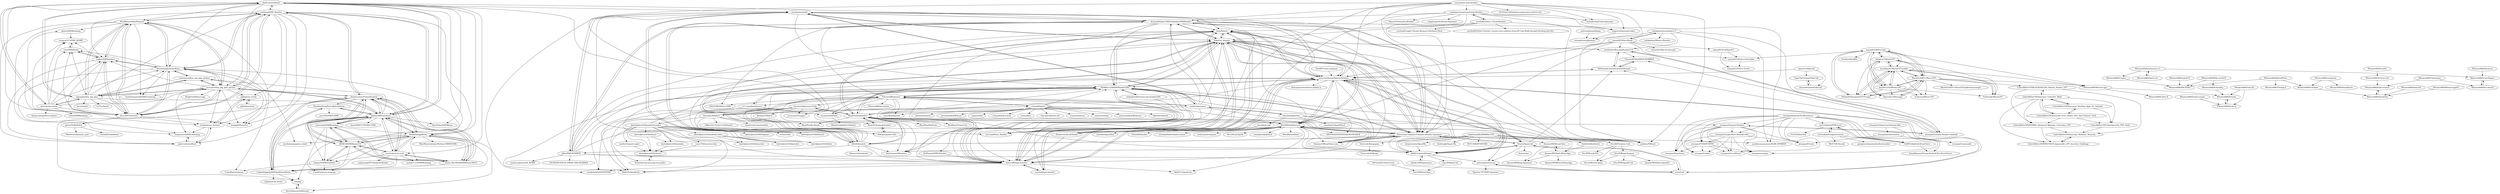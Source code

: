 digraph G {
"shellvon/smsBomb" -> "zuzhiang/SMS_Bomber"
"shellvon/smsBomb" -> "axetroy/sms-boom"
"shellvon/smsBomb" -> "WindRunnerMax/Request"
"shellvon/smsBomb" -> "xxcosmos/buy_pig_plan_python"
"shellvon/smsBomb" -> "Alexzhuangyao/smsBang"
"shellvon/smsBomb" -> "olyble/callPhoneBoom"
"shellvon/smsBomb" -> "aqiongbei/buy_pig_plan"
"shellvon/smsBomb" -> "yyasha/smsbomb"
"shellvon/smsBomb" -> "bhattsameer/Bombers" ["e"=1]
"shellvon/smsBomb" -> "linxinloningg/Boom"
"shellvon/smsBomb" -> "free1ife/Cloud-Sms"
"shellvon/smsBomb" -> "JDDKCN/SMSBoomGUI"
"shellvon/smsBomb" -> "AvinashReddy3108/YetAnotherSMSBomber"
"shellvon/smsBomb" -> "cat-bucket/cat-osint"
"shellvon/smsBomb" -> "OpenEthan/SMSBoom" ["e"=1]
"ncorbuk/Python---Email-Bomber" -> "mohinparamasivam/Email-Bomber"
"ncorbuk/Python---Email-Bomber" -> "bagarrattaa/email-nuker"
"ncorbuk/Python---Email-Bomber" -> "ncorbuk/Google-Chrome-Browser-Database-Hack" ["e"=1]
"ncorbuk/Python---Email-Bomber" -> "4nat/Reborn"
"ncorbuk/Python---Email-Bomber" -> "Nikait/ni_bomber"
"ncorbuk/Python---Email-Bomber" -> "ncorbuk/Python-Tutorial---Locate-users-address-from-IP-Code-Walk-through-Hacking-Info-Sec-"
"FSystem88/spymer" -> "MrMiller-038/SMSBomber300"
"FSystem88/spymer" -> "cludeex/spammer"
"FSystem88/spymer" -> "crinny/b0mb3r"
"FSystem88/spymer" -> "Nikait/ni_bomber"
"FSystem88/spymer" -> "un1cum/Beast_Bomber" ["e"=1]
"FSystem88/spymer" -> "FSystem88/dos-attack"
"FSystem88/spymer" -> "batiscuff/duplo-bomber"
"FSystem88/spymer" -> "secanonm/HPomb"
"FSystem88/spymer" -> "AvinashReddy3108/YetAnotherSMSBomber"
"FSystem88/spymer" -> "LimerBoy/Impulse" ["e"=1]
"FSystem88/spymer" -> "bhattsameer/Bombers" ["e"=1]
"FSystem88/spymer" -> "x11-repo/JamSpymer"
"FSystem88/spymer" -> "HACK3RY2J/Anon-SMS" ["e"=1]
"FSystem88/spymer" -> "MaksPV/AresBomb"
"FSystem88/spymer" -> "ttycelery/Spammer-Grab"
"mohinparamasivam/Email-Bomber" -> "ncorbuk/Python---Email-Bomber"
"mohinparamasivam/Email-Bomber" -> "bagarrattaa/email-nuker"
"mohinparamasivam/Email-Bomber" -> "MazenElzanaty/EmBomber"
"mohinparamasivam/Email-Bomber" -> "batiscuff/duplo-bomber"
"mohinparamasivam/Email-Bomber" -> "palahsu/MBomb" ["e"=1]
"mohinparamasivam/Email-Bomber" -> "complexpotato/Email-Spammer"
"mohinparamasivam/Email-Bomber" -> "mishakorzik/Email-Spammer" ["e"=1]
"mohinparamasivam/Email-Bomber" -> "AvinashReddy3108/YetAnotherSMSBomber"
"mohinparamasivam/Email-Bomber" -> "Nocturnal-Compiler/Ultimate-Bomber-Spammer"
"sinoobie/SpamSms" -> "abilify1/spamallforone"
"sinoobie/SpamSms" -> "sinoobie/C-SpamMasal"
"sinoobie/SpamSms" -> "cludeex/spammer"
"sinoobie/SpamSms" -> "sinoobie/s-mbf"
"sinoobie/SpamSms" -> "underxploit/enoxuia"
"siputra12/fakecall" -> "FajarTheGGman/FakeCall"
"siputra12/fakecall" -> "navin-hariharan/Master-Bomber"
"siputra12/fakecall" -> "HassanSunbah/FakeCall"
"axetroy/sms-boom" -> "cogbee/SMSbomber"
"axetroy/sms-boom" -> "free1ife/Cloud-Sms"
"axetroy/sms-boom" -> "shellvon/smsBomb"
"axetroy/sms-boom" -> "aqiongbei/buy_pig_plan"
"axetroy/sms-boom" -> "xuwt/SMSBomb"
"axetroy/sms-boom" -> "Alexzhuangyao/smsBang"
"axetroy/sms-boom" -> "laispace/puppeteer-explore" ["e"=1]
"axetroy/sms-boom" -> "xxcosmos/buy_pig_plan_python"
"axetroy/sms-boom" -> "wssgcg1213/SMS_BOMB"
"axetroy/sms-boom" -> "Girler/SMSBombing"
"Bhai4You/otpbomber" -> "Nikait/ni_bomber"
"Bhai4You/otpbomber" -> "4nat/Reborn"
"Bhai4You/otpbomber" -> "KomolSaha/mail-bomber"
"Bhai4You/otpbomber" -> "Bhai4You/Termux-Os" ["e"=1]
"Bhai4You/otpbomber" -> "navin-hariharan/Master-Bomber"
"Bhai4You/otpbomber" -> "utsanjan/Tsunami-Bomber"
"Bhai4You/otpbomber" -> "batiscuff/duplo-bomber"
"Bhai4You/otpbomber" -> "iMro0t/bomb3r"
"Bhai4You/otpbomber" -> "Bhai4You/Ip-Attack" ["e"=1]
"Bhai4You/otpbomber" -> "Nocturnal-Compiler/Ultimate-Bomber-Spammer"
"Bhai4You/otpbomber" -> "Bhai4You/Bulltools" ["e"=1]
"Bhai4You/otpbomber" -> "BotolMehedi/battack"
"Bhai4You/otpbomber" -> "MrMiller-038/SMSBomber300"
"Bhai4You/otpbomber" -> "abilify1/spamallforone"
"Bhai4You/otpbomber" -> "ttycelery/Spammer-Grab"
"WindRunnerMax/Request" -> "Alexzhuangyao/smsBang"
"WindRunnerMax/Request" -> "zuzhiang/SMS_Bomber"
"WindRunnerMax/Request" -> "cogbee/SMSbomber"
"WindRunnerMax/Request" -> "bushizhangwudia/SMS-booming"
"WindRunnerMax/Request" -> "free1ife/Cloud-Sms"
"WindRunnerMax/Request" -> "rangmouren/SMS-bombing"
"WindRunnerMax/Request" -> "zjzhu-hub/smsBlast-"
"WindRunnerMax/Request" -> "aqiongbei/buy_pig_plan"
"WindRunnerMax/Request" -> "xxcosmos/buy_pig_plan_python"
"WindRunnerMax/Request" -> "TurboWay/smsboom"
"WindRunnerMax/Request" -> "abxnis/SMSBombing"
"Alexzhuangyao/smsBang" -> "WindRunnerMax/Request"
"Alexzhuangyao/smsBang" -> "cogbee/SMSbomber"
"Alexzhuangyao/smsBang" -> "xuwt/SMSBomb"
"Alexzhuangyao/smsBang" -> "free1ife/Cloud-Sms"
"Alexzhuangyao/smsBang" -> "nicelixiaopang/sms_bomb"
"Alexzhuangyao/smsBang" -> "bushizhangwudia/SMS-booming"
"Alexzhuangyao/smsBang" -> "wuhuanyan/buy_pig_plan_python"
"Alexzhuangyao/smsBang" -> "zuzhiang/SMS_Bomber"
"Alexzhuangyao/smsBang" -> "xxcosmos/buy_pig_plan_python"
"Alexzhuangyao/smsBang" -> "wangqi0/PhoneFir"
"Alexzhuangyao/smsBang" -> "rangmouren/SMS-bombing"
"aqiongbei/buy_pig_plan" -> "xxcosmos/buy_pig_plan_python"
"aqiongbei/buy_pig_plan" -> "wuhuanyan/buy_pig_plan_python"
"aqiongbei/buy_pig_plan" -> "WindRunnerMax/Request"
"aqiongbei/buy_pig_plan" -> "llmoe/bomb"
"aqiongbei/buy_pig_plan" -> "cogbee/SMSbomber"
"aqiongbei/buy_pig_plan" -> "free1ife/Cloud-Sms"
"aqiongbei/buy_pig_plan" -> "axetroy/sms-boom"
"aqiongbei/buy_pig_plan" -> "shellvon/smsBomb"
"aqiongbei/buy_pig_plan" -> "xuwt/SMSBomb"
"aqiongbei/buy_pig_plan" -> "zuzhiang/SMS_Bomber"
"aqiongbei/buy_pig_plan" -> "Alexzhuangyao/smsBang"
"aqiongbei/buy_pig_plan" -> "Go7hic/bomb"
"aqiongbei/buy_pig_plan" -> "olyble/callPhoneBoom"
"HassanSunbah/FakeCall" -> "FajarTheGGman/FakeCall"
"KomolSaha/mail-bomber" -> "404rgr/spamerCALL"
"KomolSaha/mail-bomber" -> "Bhai4You/otpbomber"
"iMro0t/bomb3r" -> "AvinashReddy3108/YetAnotherSMSBomber"
"iMro0t/bomb3r" -> "Nikait/ni_bomber"
"iMro0t/bomb3r" -> "Bhai4You/otpbomber"
"iMro0t/bomb3r" -> "batiscuff/duplo-bomber"
"iMro0t/bomb3r" -> "Nocturnal-Compiler/Ultimate-Bomber-Spammer"
"iMro0t/bomb3r" -> "MrMiller-038/SMSBomber300"
"iMro0t/bomb3r" -> "yyasha/smsbomb"
"iMro0t/bomb3r" -> "bhattsameer/Bombers" ["e"=1]
"iMro0t/bomb3r" -> "tbhaxor/whatabomb"
"iMro0t/bomb3r" -> "navin-hariharan/Master-Bomber"
"iMro0t/bomb3r" -> "4nat/Reborn"
"iMro0t/bomb3r" -> "jdleo/SMS-BOMBER"
"404rgr/spamerCALL" -> "KomolSaha/mail-bomber"
"MrGreat021/NextGreat" -> "Sxp-ID/Brutal-Sms"
"FajarTheGGman/FakeCall" -> "HassanSunbah/FakeCall"
"underxploit/enoxuia" -> "ar-42/Call"
"underxploit/enoxuia" -> "Spartan-767/SMS-Spammer"
"wuhuanyan/buy_pig_plan_python" -> "xxcosmos/buy_pig_plan_python"
"wuhuanyan/buy_pig_plan_python" -> "wangqi0/PhoneFir"
"wuhuanyan/buy_pig_plan_python" -> "aqiongbei/buy_pig_plan"
"wuhuanyan/buy_pig_plan_python" -> "Alexzhuangyao/smsBang"
"sinoobie/s-mbf" -> "sinoobie/SpamMail"
"aarnhub/sms-bomber" -> "4nat/Reborn"
"aarnhub/sms-bomber" -> "batiscuff/duplo-bomber"
"wssgcg1213/SMS_BOMB" -> "xuwt/SMSBomb"
"abxnis/SMSBombing" -> "wssgcg1213/SMS_BOMB"
"crinny/b0mb3r" -> "crinny/b0mb3r-beta"
"crinny/b0mb3r" -> "crinny/b0mb3r"
"crinny/b0mb3r" -> "crinny/bars"
"crinny/b0mb3r" -> "timoniq/vkbottle-old" ["e"=1]
"zuzhiang/SMS_Bomber" -> "WindRunnerMax/Request"
"zuzhiang/SMS_Bomber" -> "free1ife/Cloud-Sms"
"zuzhiang/SMS_Bomber" -> "Alexzhuangyao/smsBang"
"zuzhiang/SMS_Bomber" -> "zjzhu-hub/smsBlast-"
"zuzhiang/SMS_Bomber" -> "xxcosmos/buy_pig_plan_python"
"zuzhiang/SMS_Bomber" -> "chankeh/sms_boomer"
"zuzhiang/SMS_Bomber" -> "cogbee/SMSbomber"
"zuzhiang/SMS_Bomber" -> "shellvon/smsBomb"
"zuzhiang/SMS_Bomber" -> "olyble/callPhoneBoom"
"zuzhiang/SMS_Bomber" -> "ehnait/contactPutianHospital"
"zuzhiang/SMS_Bomber" -> "ajifdsj/sms_bomb"
"zuzhiang/SMS_Bomber" -> "wangqi0/PhoneFir"
"zuzhiang/SMS_Bomber" -> "linxinloningg/Boom"
"andrewyli/emailSpam" -> "maxsptz/emailpyspam"
"mishakorzik/termux-sms-bomber300" -> "MrMiller-038/SMSBomber300"
"mishakorzik/termux-sms-bomber300" -> "batiscuff/duplo-bomber"
"Hackertrackersj/Tbomb" -> "BotolMehedi/battack"
"Hackertrackersj/Tbomb" -> "navin-hariharan/Master-Bomber"
"Hackertrackersj/Tbomb" -> "batiscuff/duplo-bomber"
"ar-42/Call" -> "underxploit/enoxuia"
"ar-42/Call" -> "Xractz/SpamCall"
"ar-42/Call" -> "navin-hariharan/Master-Bomber"
"MrMiller-038/SMSBomber300" -> "batiscuff/duplo-bomber"
"MrMiller-038/SMSBomber300" -> "navin-hariharan/Master-Bomber"
"MrMiller-038/SMSBomber300" -> "Nikait/ni_bomber"
"MrMiller-038/SMSBomber300" -> "mishakorzik/termux-sms-bomber300"
"MrMiller-038/SMSBomber300" -> "aarnhub/sms-bomber"
"MrMiller-038/SMSBomber300" -> "secanonm/HPomb"
"MrMiller-038/SMSBomber300" -> "FSystem88/spymer"
"MrMiller-038/SMSBomber300" -> "4nat/Reborn"
"MrMiller-038/SMSBomber300" -> "x11-repo/JamSpymer"
"MrMiller-038/SMSBomber300" -> "Nocturnal-Compiler/Ultimate-Bomber-Spammer"
"MrMiller-038/SMSBomber300" -> "palahsu/MBomb" ["e"=1]
"MrMiller-038/SMSBomber300" -> "BotolMehedi/battack"
"MrMiller-038/SMSBomber300" -> "VaimpierOfficial/Vaim-sms" ["e"=1]
"MrMiller-038/SMSBomber300" -> "MaksPV/AresBomb"
"MrMiller-038/SMSBomber300" -> "secanonm/Scupper"
"Xractz/SpamCall" -> "abilify1/spamallforone"
"Xractz/SpamCall" -> "navin-hariharan/Master-Bomber"
"Xractz/SpamCall" -> "ar-42/Call"
"Xractz/SpamCall" -> "Xractz/sms"
"Xractz/SpamCall" -> "BotolMehedi/battack"
"Xractz/SpamCall" -> "underxploit/enoxuia"
"Xractz/SpamCall" -> "MrHarshArora/CyberGhostWeapon"
"Xractz/SpamCall" -> "Nocturnal-Compiler/Ultimate-Bomber-Spammer"
"BotolMehedi/battack" -> "navin-hariharan/Master-Bomber"
"BotolMehedi/battack" -> "palahsu/MBomb" ["e"=1]
"BotolMehedi/battack" -> "VaimpierOfficial/Vaim-sms" ["e"=1]
"BotolMehedi/battack" -> "Nikait/ni_bomber"
"BotolMehedi/battack" -> "BotolMehedi/bint" ["e"=1]
"BotolMehedi/battack" -> "batiscuff/duplo-bomber"
"BotolMehedi/battack" -> "H3inAK/fbhacker" ["e"=1]
"BotolMehedi/battack" -> "th3unkn0n/facebash-termux" ["e"=1]
"BotolMehedi/battack" -> "noob-hackers/spamx" ["e"=1]
"BotolMehedi/battack" -> "dAYOShACKER505/AXOM-FB-HACK" ["e"=1]
"BotolMehedi/battack" -> "Mr-G0b3y/GbyFB" ["e"=1]
"BotolMehedi/battack" -> "Abhi6722/grabcam" ["e"=1]
"BotolMehedi/battack" -> "Hackertrackersj/Tbomb"
"BotolMehedi/battack" -> "Nocturnal-Compiler/Ultimate-Bomber-Spammer"
"BotolMehedi/battack" -> "mishakorzik/IpHack" ["e"=1]
"Nocturnal-Compiler/Ultimate-Bomber-Spammer" -> "navin-hariharan/Master-Bomber"
"Nocturnal-Compiler/Ultimate-Bomber-Spammer" -> "Nikait/ni_bomber"
"Nocturnal-Compiler/Ultimate-Bomber-Spammer" -> "BotolMehedi/battack"
"Nocturnal-Compiler/Ultimate-Bomber-Spammer" -> "batiscuff/duplo-bomber"
"Nocturnal-Compiler/Ultimate-Bomber-Spammer" -> "AvinashReddy3108/YetAnotherSMSBomber"
"Nocturnal-Compiler/Ultimate-Bomber-Spammer" -> "4nat/Reborn"
"Nocturnal-Compiler/Ultimate-Bomber-Spammer" -> "MrMiller-038/SMSBomber300"
"Nocturnal-Compiler/Ultimate-Bomber-Spammer" -> "abilify1/spamallforone"
"Nocturnal-Compiler/Ultimate-Bomber-Spammer" -> "Xractz/SpamCall"
"Nocturnal-Compiler/Ultimate-Bomber-Spammer" -> "anubhavanonymous/XLR8_BOMBER" ["e"=1]
"Nocturnal-Compiler/Ultimate-Bomber-Spammer" -> "palahsu/MBomb" ["e"=1]
"Nocturnal-Compiler/Ultimate-Bomber-Spammer" -> "bhattsameer/Bombers" ["e"=1]
"Nocturnal-Compiler/Ultimate-Bomber-Spammer" -> "VaimpierOfficial/Vaim-sms" ["e"=1]
"Nocturnal-Compiler/Ultimate-Bomber-Spammer" -> "Bhai4You/otpbomber"
"Nocturnal-Compiler/Ultimate-Bomber-Spammer" -> "iMro0t/bomb3r"
"ajifdsj/pornhub" -> "ajifdsj/sms_bomb"
"free1ife/Cloud-Sms" -> "cogbee/SMSbomber"
"free1ife/Cloud-Sms" -> "Alexzhuangyao/smsBang"
"free1ife/Cloud-Sms" -> "xuwt/SMSBomb"
"free1ife/Cloud-Sms" -> "zuzhiang/SMS_Bomber"
"free1ife/Cloud-Sms" -> "wssgcg1213/SMS_BOMB"
"free1ife/Cloud-Sms" -> "giuem/TieBaRobot"
"free1ife/Cloud-Sms" -> "WindRunnerMax/Request"
"free1ife/Cloud-Sms" -> "xxcosmos/buy_pig_plan_python"
"free1ife/Cloud-Sms" -> "wangqi0/PhoneFir"
"free1ife/Cloud-Sms" -> "chankeh/sms_boomer"
"free1ife/Cloud-Sms" -> "abxnis/SMSBombing"
"xxcosmos/buy_pig_plan_python" -> "wuhuanyan/buy_pig_plan_python"
"xxcosmos/buy_pig_plan_python" -> "aqiongbei/buy_pig_plan"
"xxcosmos/buy_pig_plan_python" -> "olyble/callPhoneBoom"
"xxcosmos/buy_pig_plan_python" -> "chankeh/sms_boomer"
"xxcosmos/buy_pig_plan_python" -> "Alexzhuangyao/smsBang"
"xxcosmos/buy_pig_plan_python" -> "wangqi0/PhoneFir"
"xxcosmos/buy_pig_plan_python" -> "Brightest08/message"
"xxcosmos/buy_pig_plan_python" -> "free1ife/Cloud-Sms"
"xxcosmos/buy_pig_plan_python" -> "bushizhangwudia/SMS-booming"
"xxcosmos/buy_pig_plan_python" -> "zuzhiang/SMS_Bomber"
"xxcosmos/buy_pig_plan_python" -> "cogbee/SMSbomber"
"xxcosmos/buy_pig_plan_python" -> "ehnait/contactPutianHospital"
"xxcosmos/buy_pig_plan_python" -> "ajifdsj/sms_bomb"
"xxcosmos/buy_pig_plan_python" -> "WindRunnerMax/Request"
"xxcosmos/buy_pig_plan_python" -> "rangmouren/SMS-bombing"
"ttycelery/Spammer-Grab" -> "404rgr/spamerCALL"
"ttycelery/Spammer-Grab" -> "KomolSaha/mail-bomber"
"ttycelery/Spammer-Grab" -> "Bhai4You/Ip-Attack" ["e"=1]
"ttycelery/Spammer-Grab" -> "secanonm/Scupper"
"ttycelery/Spammer-Grab" -> "nandydark/NANDYBOMB"
"ttycelery/Spammer-Grab" -> "ByDog3r/FAQUE" ["e"=1]
"ttycelery/Spammer-Grab" -> "Bhai4You/otpbomber"
"krypton-byte/SpamWa" -> "abilify1/spamallforone"
"Denishnc/b0mb3r" -> "Nikita321123321123/b0mb3r"
"Denishnc/b0mb3r" -> "dmitrijkotov634/b0mb3r"
"Denishnc/b0mb3r" -> "crinny/b0mb3r"
"Denishnc/b0mb3r" -> "MrMiller-038/SMSBomber300"
"Denishnc/b0mb3r" -> "FSystem88/spymer"
"Denishnc/b0mb3r" -> "iMro0t/bomb3r"
"Denishnc/b0mb3r" -> "dmitrijkotov634/android-bomber"
"Denishnc/b0mb3r" -> "kazyavich/crinnybomber"
"cludeex/spammer" -> "FSystem88/spymer"
"cludeex/spammer" -> "MrMiller-038/SMSBomber300"
"cludeex/spammer" -> "Nikait/ni_bomber"
"cludeex/spammer" -> "batiscuff/duplo-bomber"
"cludeex/spammer" -> "Nocturnal-Compiler/Ultimate-Bomber-Spammer"
"cludeex/spammer" -> "sinoobie/SpamSms"
"cludeex/spammer" -> "yyasha/smsbomb"
"cludeex/spammer" -> "MaksPV/AresBomb"
"cludeex/spammer" -> "Bhai4You/otpbomber"
"cludeex/spammer" -> "AvinashReddy3108/YetAnotherSMSBomber"
"batiscuff/duplo-bomber" -> "Nikait/ni_bomber"
"batiscuff/duplo-bomber" -> "4nat/Reborn"
"batiscuff/duplo-bomber" -> "navin-hariharan/Master-Bomber"
"batiscuff/duplo-bomber" -> "MrMiller-038/SMSBomber300"
"batiscuff/duplo-bomber" -> "MaksPV/AresBomb"
"batiscuff/duplo-bomber" -> "BotolMehedi/battack"
"batiscuff/duplo-bomber" -> "nandydark/NANDYBOMB"
"batiscuff/duplo-bomber" -> "aarnhub/sms-bomber"
"batiscuff/duplo-bomber" -> "Abhi6722/grabcam" ["e"=1]
"Nikait/ni_bomber" -> "batiscuff/duplo-bomber"
"Nikait/ni_bomber" -> "4nat/Reborn"
"Nikait/ni_bomber" -> "AvinashReddy3108/YetAnotherSMSBomber"
"Nikait/ni_bomber" -> "navin-hariharan/Master-Bomber"
"Nikait/ni_bomber" -> "BotolMehedi/battack"
"Nikait/ni_bomber" -> "palahsu/MBomb" ["e"=1]
"Nikait/ni_bomber" -> "Nocturnal-Compiler/Ultimate-Bomber-Spammer"
"Nikait/ni_bomber" -> "MrMiller-038/SMSBomber300"
"Nikait/ni_bomber" -> "alexbieber/RevengeBomber2.0"
"Nikait/ni_bomber" -> "Bhai4You/otpbomber"
"Nikait/ni_bomber" -> "MaksPV/AresBomb"
"Nikait/ni_bomber" -> "iMro0t/bomb3r"
"Nikait/ni_bomber" -> "abilify1/spamallforone"
"Nikait/ni_bomber" -> "VaimpierOfficial/Vaim-sms" ["e"=1]
"Nikait/ni_bomber" -> "yyasha/smsbomb"
"AvinashReddy3108/YetAnotherSMSBomber" -> "Nikait/ni_bomber"
"AvinashReddy3108/YetAnotherSMSBomber" -> "iMro0t/bomb3r"
"AvinashReddy3108/YetAnotherSMSBomber" -> "yyasha/smsbomb"
"AvinashReddy3108/YetAnotherSMSBomber" -> "Nocturnal-Compiler/Ultimate-Bomber-Spammer"
"AvinashReddy3108/YetAnotherSMSBomber" -> "4nat/Reborn"
"AvinashReddy3108/YetAnotherSMSBomber" -> "batiscuff/duplo-bomber"
"AvinashReddy3108/YetAnotherSMSBomber" -> "anubhavanonymous/XLR8_BOMBER" ["e"=1]
"AvinashReddy3108/YetAnotherSMSBomber" -> "VaimpierOfficial/Vaim-sms" ["e"=1]
"AvinashReddy3108/YetAnotherSMSBomber" -> "bhattsameer/Bombers" ["e"=1]
"AvinashReddy3108/YetAnotherSMSBomber" -> "palahsu/MBomb" ["e"=1]
"AvinashReddy3108/YetAnotherSMSBomber" -> "un1cum/Beast_Bomber" ["e"=1]
"AvinashReddy3108/YetAnotherSMSBomber" -> "MrMiller-038/SMSBomber300"
"AvinashReddy3108/YetAnotherSMSBomber" -> "navin-hariharan/Master-Bomber"
"AvinashReddy3108/YetAnotherSMSBomber" -> "HACK3RY2J/Anon-SMS" ["e"=1]
"AvinashReddy3108/YetAnotherSMSBomber" -> "jdleo/SMS-BOMBER"
"Sanif007/sms-scammer" -> "navin-hariharan/Master-Bomber"
"yyasha/smsbomb" -> "batiscuff/duplo-bomber"
"yyasha/smsbomb" -> "AvinashReddy3108/YetAnotherSMSBomber"
"yyasha/smsbomb" -> "4nat/Reborn"
"yyasha/smsbomb" -> "Nikait/ni_bomber"
"yyasha/smsbomb" -> "navin-hariharan/Master-Bomber"
"yyasha/smsbomb" -> "iMro0t/bomb3r"
"yyasha/smsbomb" -> "MrMiller-038/SMSBomber300"
"yyasha/smsbomb" -> "jdleo/SMS-BOMBER"
"yyasha/smsbomb" -> "nandydark/NANDYBOMB"
"yyasha/smsbomb" -> "Nocturnal-Compiler/Ultimate-Bomber-Spammer"
"yyasha/smsbomb" -> "cludeex/spammer"
"crinny/b0mb3r" -> "FSystem88/spymer"
"crinny/b0mb3r" -> "crinny/teleboost" ["e"=1]
"crinny/b0mb3r" -> "crinny/zoomrip"
"crinny/b0mb3r" -> "MrMiller-038/SMSBomber300"
"crinny/b0mb3r" -> "prostomarkeloff/vkwave" ["e"=1]
"crinny/b0mb3r" -> "Denishnc/b0mb3r"
"crinny/b0mb3r" -> "vkbottle/vkbottle" ["e"=1]
"crinny/b0mb3r" -> "shueteam/shuex"
"crinny/b0mb3r" -> "prostomarkeloff/vk.py" ["e"=1]
"crinny/b0mb3r" -> "LimerBoy/Impulse" ["e"=1]
"crinny/b0mb3r" -> "DeWizzard/SMS-Bomber"
"crinny/b0mb3r" -> "aiogram/bot" ["e"=1]
"jselvi/AndroidPINCrack" -> "Gh005t/Android-BruteForce"
"jselvi/AndroidPINCrack" -> "sch3m4/androidpatternlock"
"jselvi/AndroidPINCrack" -> "Flo354/Androick"
"abilify1/spamallforone" -> "abilify1/MDSpammers"
"abilify1/spamallforone" -> "Xractz/SpamCall"
"abilify1/spamallforone" -> "navin-hariharan/Master-Bomber"
"abilify1/spamallforone" -> "underxploit/enoxuia"
"abilify1/spamallforone" -> "Nikait/ni_bomber"
"abilify1/spamallforone" -> "BotolMehedi/battack"
"abilify1/spamallforone" -> "Sxp-ID/SpamCall"
"abilify1/spamallforone" -> "4nat/Reborn"
"DeWizzard/SMS-Bomber" -> "batiscuff/duplo-bomber"
"navin-hariharan/Master-Bomber" -> "BotolMehedi/battack"
"navin-hariharan/Master-Bomber" -> "palahsu/MBomb" ["e"=1]
"navin-hariharan/Master-Bomber" -> "batiscuff/duplo-bomber"
"navin-hariharan/Master-Bomber" -> "Nocturnal-Compiler/Ultimate-Bomber-Spammer"
"navin-hariharan/Master-Bomber" -> "Nikait/ni_bomber"
"navin-hariharan/Master-Bomber" -> "4nat/Reborn"
"navin-hariharan/Master-Bomber" -> "VaimpierOfficial/Vaim-sms" ["e"=1]
"navin-hariharan/Master-Bomber" -> "Xractz/SpamCall"
"navin-hariharan/Master-Bomber" -> "abilify1/spamallforone"
"navin-hariharan/Master-Bomber" -> "MrMiller-038/SMSBomber300"
"navin-hariharan/Master-Bomber" -> "MrHarshArora/CyberGhostWeapon"
"navin-hariharan/Master-Bomber" -> "ar-42/Call"
"navin-hariharan/Master-Bomber" -> "dark-player/instabrute.github.io" ["e"=1]
"navin-hariharan/Master-Bomber" -> "dAYOShACKER505/AXOM-FB-HACK" ["e"=1]
"navin-hariharan/Master-Bomber" -> "Hackertrackersj/Tbomb"
"chankeh/sms_boomer" -> "zjzhu-hub/smsBlast-"
"chankeh/sms_boomer" -> "rangmouren/SMS-bombing"
"chankeh/sms_boomer" -> "ajifdsj/sms_bomb"
"x11-repo/JamSpymer" -> "MrMiller-038/SMSBomber300"
"x11-repo/JamSpymer" -> "secanonm/HPomb"
"x11-repo/JamSpymer" -> "nandydark/NANDYBOMB"
"Yutixcode/Kangspam" -> "Yutixcode/Dolkings"
"zjzhu-hub/smsBlast-" -> "rangmouren/SMS-bombing"
"zjzhu-hub/smsBlast-" -> "chankeh/sms_boomer"
"xuwt/SMSBomb" -> "wssgcg1213/SMS_BOMB"
"xuwt/SMSBomb" -> "cogbee/SMSbomber"
"4nat/Reborn" -> "Nikait/ni_bomber"
"4nat/Reborn" -> "batiscuff/duplo-bomber"
"4nat/Reborn" -> "navin-hariharan/Master-Bomber"
"4nat/Reborn" -> "aarnhub/sms-bomber"
"4nat/Reborn" -> "BotolMehedi/battack"
"4nat/Reborn" -> "Bhai4You/otpbomber"
"4nat/Reborn" -> "Nocturnal-Compiler/Ultimate-Bomber-Spammer"
"4nat/Reborn" -> "MrMiller-038/SMSBomber300"
"Sxp-ID/SpamCall" -> "Sxp-ID/Brutal-Sms"
"giuem/TieBaRobot" -> "Gardelll/TiebaRobot"
"giuem/TieBaRobot" -> "MoeNetwork/wmzz_post"
"secanonm/HPomb" -> "AleksZavg/Infinite-Bomber"
"rangmouren/SMS-bombing" -> "zjzhu-hub/smsBlast-"
"ajifdsj/sms_bomb" -> "ajifdsj/pornhub"
"ajifdsj/sms_bomb" -> "chankeh/sms_boomer"
"juzeon/fast-mail-bomber" -> "bagarrattaa/email-nuker"
"juzeon/fast-mail-bomber" -> "navin-hariharan/Master-Bomber"
"juzeon/fast-mail-bomber" -> "mishakorzik/Email-Spammer" ["e"=1]
"juzeon/fast-mail-bomber" -> "bhattsameer/Bombers" ["e"=1]
"juzeon/fast-mail-bomber" -> "AvinashReddy3108/YetAnotherSMSBomber"
"juzeon/fast-mail-bomber" -> "un1cum/Beast_Bomber" ["e"=1]
"juzeon/fast-mail-bomber" -> "palahsu/MBomb" ["e"=1]
"juzeon/fast-mail-bomber" -> "mohinparamasivam/Email-Bomber"
"juzeon/fast-mail-bomber" -> "Nocturnal-Compiler/Ultimate-Bomber-Spammer"
"juzeon/fast-mail-bomber" -> "SUSTech-CRA/chinese-opensource-mirror-site" ["e"=1]
"juzeon/fast-mail-bomber" -> "maxsptz/emailpyspam"
"dmitrijkotov634/android-bomber" -> "dmitrijkotov634/b0mb3r"
"dmitrijkotov634/android-bomber" -> "dmitrijkotov634/Inline2"
"dmitrijkotov634/android-bomber" -> "dmitrijkotov634/android-notes"
"dmitrijkotov634/android-bomber" -> "dmitrijkotov634/Dmgram"
"dmitrijkotov634/android-bomber" -> "dmitrijkotov634/dlauncher"
"dmitrijkotov634/android-bomber" -> "dmitrijkotov634/autobio"
"dmitrijkotov634/android-bomber" -> "vtosters/lite" ["e"=1]
"dmitrijkotov634/android-bomber" -> "dmitrijkotov634/tufaura"
"dmitrijkotov634/android-bomber" -> "0stanislav/tg-message-beautifier"
"dmitrijkotov634/android-bomber" -> "dmitrijkotov634/pytobot"
"dmitrijkotov634/android-bomber" -> "venix756/tonviewerbot"
"dmitrijkotov634/android-bomber" -> "un1cum/Beast_Bomber" ["e"=1]
"dmitrijkotov634/android-bomber" -> "MrMiller-038/SMSBomber300"
"dmitrijkotov634/android-bomber" -> "dmitrijkotov634/Inline"
"dmitrijkotov634/android-bomber" -> "stan6x/channel-copier"
"utsanjan/Android-Pin-Bruteforce" -> "utsanjan/Google-Meet-Attender-Bot"
"utsanjan/Android-Pin-Bruteforce" -> "utsanjan/DopeSatan"
"utsanjan/Android-Pin-Bruteforce" -> "utsanjan/FFSSDP-MITM"
"utsanjan/Android-Pin-Bruteforce" -> "utsanjan/GreenHouse"
"utsanjan/Android-Pin-Bruteforce" -> "utsanjan/Cambit"
"utsanjan/Android-Pin-Bruteforce" -> "utsanjan/utsanjan"
"utsanjan/Android-Pin-Bruteforce" -> "utsanjan/Tsunami-Bomber"
"utsanjan/Android-Pin-Bruteforce" -> "utsanjan/Fitrack"
"utsanjan/Android-Pin-Bruteforce" -> "Gh005t/Android-BruteForce"
"utsanjan/Android-Pin-Bruteforce" -> "jselvi/AndroidPINCrack"
"utsanjan/Android-Pin-Bruteforce" -> "JonnyBanana/Teensy-Android-Pin-BruteForcer"
"utsanjan/Tsunami-Bomber" -> "utsanjan/DopeSatan"
"utsanjan/Tsunami-Bomber" -> "utsanjan/Tsunami-Bomber-Android"
"utsanjan/Tsunami-Bomber" -> "utsanjan/GreenHouse"
"utsanjan/Tsunami-Bomber" -> "utsanjan/Cambit"
"utsanjan/Tsunami-Bomber" -> "utsanjan/FFSSDP-MITM"
"utsanjan/Tsunami-Bomber" -> "utsanjan/utsanjan"
"utsanjan/Tsunami-Bomber" -> "utsanjan/Google-Meet-Attender-Bot"
"utsanjan/Tsunami-Bomber" -> "utsanjan/Fitrack"
"jatinkalwar/m-bomber2.O" -> "alexbieber/RevengeBomber2.0"
"jatinkalwar/m-bomber2.O" -> "jatinkalwar/Master-Bomber"
"jatinkalwar/m-bomber2.O" -> "samay825/Sms-Bomb"
"jatinkalwar/m-bomber2.O" -> "anubhavanonymous/XLR8_BOMBER" ["e"=1]
"jatinkalwar/m-bomber2.O" -> "utsanjan/Tsunami-Bomber-Android"
"jatinkalwar/m-bomber2.O" -> "palahsu/MBomb" ["e"=1]
"utsanjan/Tsunami-Bomber-Android" -> "utsanjan/Tsunami-Bomber"
"utsanjan/Tsunami-Bomber-Android" -> "alexbieber/RevengeBomber2.0"
"utsanjan/Tsunami-Bomber-Android" -> "MrHarshArora/CyberGhostWeapon"
"utsanjan/Tsunami-Bomber-Android" -> "Priyans0830m/DDOS-BOMBER"
"cogbee/SMSbomber" -> "xuwt/SMSBomb"
"cogbee/SMSbomber" -> "Alexzhuangyao/smsBang"
"cogbee/SMSbomber" -> "wssgcg1213/SMS_BOMB"
"cogbee/SMSbomber" -> "free1ife/Cloud-Sms"
"cogbee/SMSbomber" -> "zjzhu-hub/smsBlast-"
"cogbee/SMSbomber" -> "chankeh/sms_boomer"
"cogbee/SMSbomber" -> "WindRunnerMax/Request"
"utsanjan/InsiderSwitch" -> "utsanjan/Communify"
"utsanjan/InsiderSwitch" -> "utsanjan/Fitrack"
"dmitrijkotov634/android-notes" -> "dmitrijkotov634/Inline"
"dmitrijkotov634/android-notes" -> "dmitrijkotov634/dlauncher"
"dmitrijkotov634/android-notes" -> "dmitrijkotov634/pytobot"
"MrHarshArora/CyberGhostWeapon" -> "Priyans0830m/DDOS-BOMBER"
"MrHarshArora/CyberGhostWeapon" -> "navin-hariharan/Master-Bomber"
"MrHarshArora/CyberGhostWeapon" -> "alexbieber/RevengeBomber2.0"
"abilify1/MDSpammers" -> "abilify1/spamallforone"
"utsanjan/Github-Contribution-Bot" -> "utsanjan/InsiderSwitch"
"utsanjan/Github-Contribution-Bot" -> "utsanjan/Communify"
"utsanjan/FFSSDP-MITM" -> "utsanjan/Cambit"
"utsanjan/FFSSDP-MITM" -> "utsanjan/DopeSatan"
"utsanjan/FFSSDP-MITM" -> "utsanjan/GreenHouse"
"utsanjan/FFSSDP-MITM" -> "utsanjan/utsanjan"
"utsanjan/Google-Meet-Attender-Bot" -> "utsanjan/FFSSDP-MITM"
"utsanjan/Google-Meet-Attender-Bot" -> "utsanjan/Cambit"
"utsanjan/Google-Meet-Attender-Bot" -> "utsanjan/DopeSatan"
"utsanjan/Google-Meet-Attender-Bot" -> "utsanjan/utsanjan"
"utsanjan/Google-Meet-Attender-Bot" -> "utsanjan/GreenHouse"
"utsanjan/Google-Meet-Attender-Bot" -> "utsanjan/Fitrack"
"bagarrattaa/email-nuker" -> "maxsptz/emailpyspam"
"alexbieber/RevengeBomber2.0" -> "Nikait/ni_bomber"
"alexbieber/RevengeBomber2.0" -> "MrHarshArora/CyberGhostWeapon"
"alexbieber/RevengeBomber2.0" -> "Priyans0830m/DDOS-BOMBER"
"alexbieber/RevengeBomber2.0" -> "utsanjan/Tsunami-Bomber-Android"
"dmitrijkotov634/autobio" -> "dmitrijkotov634/tufaura"
"dmitrijkotov634/Inline2" -> "dmitrijkotov634/tufaura"
"dmitrijkotov634/Inline2" -> "dmitrijkotov634/autobio"
"Priyans0830m/DDOS-BOMBER" -> "MrHarshArora/CyberGhostWeapon"
"AmmarrBN/Brutal-Sms" -> "AmmarrBN/Tools-WhatsApp"
"AmmarrBN/Brutal-Sms" -> "AmmarrBN/King-Spammer"
"AmmarrBN/Tools-WhatsApp" -> "AmmarrBN/Brutal-Sms"
"AmmarrBN/Tools-WhatsApp" -> "AmmarrBN/Brutal-WhatsApp"
"AmmarrBN/Tools-WhatsApp" -> "AmmarrBN/King-Spammer"
"JDDKCN/SMSBoomGUI" -> "Starry-Sky-World/SMSboom-HXCZ"
"JDDKCN/SMSBoomGUI" -> "hirgen/SMSBoomHtml"
"JDDKCN/SMSBoomGUI" -> "linxinloningg/Boom"
"JDDKCN/SMSBoomGUI" -> "olyble/callPhoneBoom"
"JDDKCN/SMSBoomGUI" -> "ehnait/contactPutianHospital"
"JDDKCN/SMSBoomGUI" -> "xiaoxuan6/SMSBombing"
"JDDKCN/SMSBoomGUI" -> "Ledgerbiggg/goSMSAndPhoneBoom"
"JDDKCN/SMSBoomGUI" -> "cat-bucket/cat-osint"
"Gh005t/Android-BruteForce" -> "jselvi/AndroidPINCrack"
"Gh005t/Android-BruteForce" -> "JonnyBanana/Teensy-Android-Pin-BruteForcer"
"olyble/callPhoneBoom" -> "ehnait/contactPutianHospital"
"olyble/callPhoneBoom" -> "DianHuaHongZha/callphoneboom"
"olyble/callPhoneBoom" -> "xxcosmos/buy_pig_plan_python"
"olyble/callPhoneBoom" -> "xiaoxuan6/SMSBombing"
"olyble/callPhoneBoom" -> "Ledgerbiggg/goSMSAndPhoneBoom"
"olyble/callPhoneBoom" -> "JDDKCN/SMSBoomGUI"
"olyble/callPhoneBoom" -> "linxinloningg/Boom"
"olyble/callPhoneBoom" -> "cat-bucket/cat-osint"
"olyble/callPhoneBoom" -> "Starry-Sky-World/SMSboom-HXCZ"
"olyble/callPhoneBoom" -> "JasonYANG170/YANG-SMS"
"olyble/callPhoneBoom" -> "hirgen/SMSBoomHtml"
"olyble/callPhoneBoom" -> "OpenEthan/SMSBoom" ["e"=1]
"olyble/callPhoneBoom" -> "zuzhiang/SMS_Bomber"
"olyble/callPhoneBoom" -> "wuhuanyan/buy_pig_plan_python"
"olyble/callPhoneBoom" -> "shellvon/smsBomb"
"FatihArridho/brutal" -> "AmmarrBN/Tools-WhatsApp"
"rickyfazaa/MySPAMBot-OTP" -> "AmmarrBN/Brutal-Sms"
"rickyfazaa/MySPAMBot-OTP" -> "Yutixcode/Kangspam"
"rickyfazaa/MySPAMBot-OTP" -> "AmmarrBN/Tools-WhatsApp"
"rickyfazaa/MySPAMBot-OTP" -> "FatihArridho/brutal"
"rickyfazaa/MySPAMBot-OTP" -> "Andrianjkt/Spam-Wa"
"rickyfazaa/MySPAMBot-OTP" -> "abilify1/spamallforone"
"rickyfazaa/MySPAMBot-OTP" -> "krypton-byte/SpamWa"
"rickyfazaa/MySPAMBot-OTP" -> "BOTCAHX/RTXZY-MD" ["e"=1]
"rickyfazaa/MySPAMBot-OTP" -> "Dra-ID/Premium-Call"
"KerryManson/SMSbomb" -> "fslyg/gj"
"linxinloningg/Boom" -> "JDDKCN/SMSBoomGUI"
"linxinloningg/Boom" -> "ehnait/contactPutianHospital"
"linxinloningg/Boom" -> "cat-bucket/cat-osint"
"linxinloningg/Boom" -> "Starry-Sky-World/SMSboom-HXCZ"
"linxinloningg/Boom" -> "fslyg/gj"
"linxinloningg/Boom" -> "yyzhao1123/SMSBombing"
"linxinloningg/Boom" -> "olyble/callPhoneBoom"
"linxinloningg/Boom" -> "KerryManson/SMSbomb"
"linxinloningg/Boom" -> "Ledgerbiggg/goSMSAndPhoneBoom"
"linxinloningg/Boom" -> "hirgen/SMSBoomHtml"
"linxinloningg/Boom" -> "WiseMaterialismer/Python-SMSBOOMS"
"linxinloningg/Boom" -> "Alexzhuangyao/smsBang"
"linxinloningg/Boom" -> "FrankTiao/sms-boom-go"
"linxinloningg/Boom" -> "nicelixiaopang/sms_bomb"
"samay825/Sms-Bomb" -> "alexbieber/RevengeBomber2.0"
"samay825/Sms-Bomb" -> "samay825/CallSpoofv3"
"samay825/Sms-Bomb" -> "Nocturnal-Compiler/Ultimate-Bomber-Spammer"
"samay825/Sms-Bomb" -> "jatinkalwar/m-bomber2.O"
"samay825/Sms-Bomb" -> "samay825/Andro-OsInstaller"
"samay825/Sms-Bomb" -> "samay825/Wp-Lk-Sincrypt"
"samay825/Sms-Bomb" -> "navin-hariharan/Master-Bomber"
"samay825/Sms-Bomb" -> "BotolMehedi/battack"
"hirgen/SMSBoomHtml" -> "JDDKCN/SMSBoomGUI"
"hirgen/SMSBoomHtml" -> "FrankTiao/sms-boom-go"
"hirgen/SMSBoomHtml" -> "TurboWay/smsboom"
"sch3m4/androidpatternlock" -> "jselvi/AndroidPINCrack"
"sch3m4/androidpatternlock" -> "Gh005t/Android-BruteForce"
"sch3m4/androidpatternlock" -> "georgenicolaou/androidlockcracker"
"sch3m4/androidpatternlock" -> "MGF15/P-Decode"
"dmitrijkotov634/tufaura" -> "0stanislav/tg-message-beautifier"
"stan6x/channel-copier" -> "dmitrijkotov634/tufaura"
"xiaoxuan6/SMSBombing" -> "olyble/callPhoneBoom"
"xiaoxuan6/SMSBombing" -> "ehnait/contactPutianHospital"
"xiaoxuan6/SMSBombing" -> "Starry-Sky-World/SMSboom-HXCZ"
"xiaoxuan6/SMSBombing" -> "JDDKCN/SMSBoomGUI"
"xiaoxuan6/SMSBombing" -> "linxinloningg/Boom"
"xiaoxuan6/SMSBombing" -> "hirgen/SMSBoomHtml"
"xiaoxuan6/SMSBombing" -> "FrankTiao/sms-boom-go"
"ehnait/contactPutianHospital" -> "olyble/callPhoneBoom"
"ehnait/contactPutianHospital" -> "cat-bucket/cat-osint"
"ehnait/contactPutianHospital" -> "Ledgerbiggg/goSMSAndPhoneBoom"
"ehnait/contactPutianHospital" -> "linxinloningg/Boom"
"ehnait/contactPutianHospital" -> "DianHuaHongZha/callphoneboom"
"ehnait/contactPutianHospital" -> "xiaoxuan6/SMSBombing"
"ehnait/contactPutianHospital" -> "JDDKCN/SMSBoomGUI"
"ehnait/contactPutianHospital" -> "xxcosmos/buy_pig_plan_python"
"ehnait/contactPutianHospital" -> "fslyg/gj"
"ehnait/contactPutianHospital" -> "Starry-Sky-World/SMSboom-HXCZ"
"ehnait/contactPutianHospital" -> "zuzhiang/SMS_Bomber"
"darkstux1/WormGPT" -> "mushfiqur47/WormGPTmobile"
"darkstux1/WormGPT" -> "BlackTechX011/Hacx-GPT"
"darkstux1/WormGPT" -> "JuraSecurity/Worm-GPT"
"darkstux1/WormGPT" -> "MrSanZz/InsomniaGPT-Prompt"
"darkstux1/WormGPT" -> "ForSasuke/WormGPT"
"darkstux1/WormGPT" -> "samay825/W0rm-Gpt"
"darkstux1/WormGPT" -> "Nepcoder1/Wormgpt"
"jdleo/SMS-BOMBER" -> "4nat/Reborn"
"jdleo/SMS-BOMBER" -> "Nikait/ni_bomber"
"jdleo/SMS-BOMBER" -> "batiscuff/duplo-bomber"
"jdleo/SMS-BOMBER" -> "SEODEMON/EVIL-EMAIL-SMS-BOMBER"
"jdleo/SMS-BOMBER" -> "BotolMehedi/battack"
"jdleo/SMS-BOMBER" -> "navin-hariharan/Master-Bomber"
"jdleo/SMS-BOMBER" -> "yyasha/smsbomb"
"jdleo/SMS-BOMBER" -> "AvinashReddy3108/YetAnotherSMSBomber"
"jdleo/SMS-BOMBER" -> "ar-42/Call"
"jdleo/SMS-BOMBER" -> "hackerxphantom/X_BOMB" ["e"=1]
"fslyg/gj" -> "KerryManson/SMSbomb"
"0stanislav/tg-message-beautifier" -> "dmitrijkotov634/tufaura"
"CyberAlbSecOP/BLACKHATGOD_Master_Hacker_GPT" -> "CyberAlbSecOP/HYDRAX_Advanced_Malware_Generator_GPT"
"CyberAlbSecOP/BLACKHATGOD_Master_Hacker_GPT" -> "CyberAlbSecOP/Awesome_CyberSec_Bible"
"CyberAlbSecOP/BLACKHATGOD_Master_Hacker_GPT" -> "CyberAlbSecOP/Awesome_Malware_Museum"
"BlackTechX011/Hacx-GPT" -> "mushfiqur47/WormGPTmobile"
"BlackTechX011/Hacx-GPT" -> "MrSanZz/InsomniaGPT-Prompt"
"BlackTechX011/Hacx-GPT" -> "samay825/W0rm-Gpt"
"BlackTechX011/Hacx-GPT" -> "Whomrx666/Whomrx-gpt"
"BlackTechX011/Hacx-GPT" -> "darkstux1/WormGPT"
"BlackTechX011/Hacx-GPT" -> "JuraSecurity/Worm-GPT"
"BlackTechX011/Hacx-GPT" -> "Nepcoder1/Wormgpt"
"BlackTechX011/Hacx-GPT" -> "CyberAlbSecOP/BLACKHATGOD_Master_Hacker_GPT"
"BlackTechX011/Hacx-GPT" -> "itzAsuraa/Worm-GPT"
"BlackTechX011/Hacx-GPT" -> "ForSasuke/WormGPT"
"BlackTechX011/Hacx-GPT" -> "BlackTechX011/HacxGPT-Jailbreak-prompts"
"Starry-Sky-World/SMSboom-HXCZ" -> "JDDKCN/SMSBoomGUI"
"Starry-Sky-World/SMSboom-HXCZ" -> "linxinloningg/Boom"
"Starry-Sky-World/SMSboom-HXCZ" -> "cat-bucket/cat-osint"
"Starry-Sky-World/SMSboom-HXCZ" -> "xiaoxuan6/SMSBombing"
"Starry-Sky-World/SMSboom-HXCZ" -> "Ledgerbiggg/goSMSAndPhoneBoom"
"Starry-Sky-World/SMSboom-HXCZ" -> "olyble/callPhoneBoom"
"Starry-Sky-World/SMSboom-HXCZ" -> "ehnait/contactPutianHospital"
"samay825/W0rm-Gpt" -> "BlackTechX011/Hacx-GPT"
"samay825/W0rm-Gpt" -> "MrSanZz/InsomniaGPT-Prompt"
"samay825/W0rm-Gpt" -> "JuraSecurity/Worm-GPT"
"samay825/W0rm-Gpt" -> "Whomrx666/Whomrx-gpt"
"samay825/W0rm-Gpt" -> "samay825/Andro-OsInstaller"
"samay825/W0rm-Gpt" -> "darkstux1/WormGPT"
"samay825/W0rm-Gpt" -> "mushfiqur47/WormGPTmobile"
"samay825/W0rm-Gpt" -> "SecShiv/HackBot"
"ForSasuke/WormGPT" -> "mushfiqur47/WormGPTmobile"
"Ledgerbiggg/goSMSAndPhoneBoom" -> "ehnait/contactPutianHospital"
"Ledgerbiggg/goSMSAndPhoneBoom" -> "DianHuaHongZha/callphoneboom"
"Ledgerbiggg/goSMSAndPhoneBoom" -> "leijinjun/sms-bomb"
"Ledgerbiggg/goSMSAndPhoneBoom" -> "olyble/callPhoneBoom"
"Ledgerbiggg/goSMSAndPhoneBoom" -> "fslyg/gj"
"Dra-ID/Kang-Nyepam" -> "Dra-ID/Brutal-Spam"
"Dra-ID/Kang-Nyepam" -> "AmmarrBN/Index-SpamV2"
"Dra-ID/Kang-Nyepam" -> "Dra-ID/Wangsaff-Call"
"JuraSecurity/Worm-GPT" -> "darkstux1/WormGPT"
"JuraSecurity/Worm-GPT" -> "BlackTechX011/Hacx-GPT"
"JuraSecurity/Worm-GPT" -> "mushfiqur47/WormGPTmobile"
"JuraSecurity/Worm-GPT" -> "ForSasuke/WormGPT"
"JuraSecurity/Worm-GPT" -> "samay825/W0rm-Gpt"
"JuraSecurity/Worm-GPT" -> "itzAsuraa/Worm-GPT"
"JuraSecurity/Worm-GPT" -> "Nepcoder1/Wormgpt"
"JuraSecurity/Worm-GPT" -> "MrSanZz/InsomniaGPT-Prompt"
"MrSanZz/InsomniaGPT-Prompt" -> "BlackTechX011/Hacx-GPT"
"MrSanZz/InsomniaGPT-Prompt" -> "mushfiqur47/WormGPTmobile"
"MrSanZz/InsomniaGPT-Prompt" -> "samay825/W0rm-Gpt"
"venix756/tonviewerbot" -> "dmitrijkotov634/tufaura"
"Whomrx666/anonymous-c2" -> "Whomrx666/Hack-cctv"
"Whomrx666/anonymous-c2" -> "Whomrx666/X-trojan"
"Whomrx666/anonymous-c2" -> "Whomrx666/Track-Ripper"
"Dra-ID/Premium-Call" -> "Dra-ID/Kang-Nyepam"
"Dra-ID/Premium-Call" -> "Dra-ID/Brutal-Spam"
"Dra-ID/Premium-Call" -> "Dra-ID/Prank-SSC"
"mushfiqur47/WormGPTmobile" -> "darkstux1/WormGPT"
"mushfiqur47/WormGPTmobile" -> "BlackTechX011/Hacx-GPT"
"mushfiqur47/WormGPTmobile" -> "MrSanZz/InsomniaGPT-Prompt"
"mushfiqur47/WormGPTmobile" -> "Whomrx666/Whomrx-gpt"
"mushfiqur47/WormGPTmobile" -> "ForSasuke/WormGPT"
"mushfiqur47/WormGPTmobile" -> "Nepcoder1/Wormgpt"
"mushfiqur47/WormGPTmobile" -> "itzAsuraa/Worm-GPT"
"mushfiqur47/WormGPTmobile" -> "JuraSecurity/Worm-GPT"
"Whomrx666/XdroidVirus" -> "Whomrx666/HACKPRO"
"Whomrx666/XdroidVirus" -> "Whomrx666/X-fucknet"
"Whomrx666/XdroidVirus" -> "Whomrx666/Trackip-X"
"Whomrx666/Whomrx-gpt" -> "Whomrx666/Cyber-X"
"Whomrx666/Whomrx-gpt" -> "Whomrx666/X-hydra"
"Whomrx666/osintgram" -> "Whomrx666/Socialbrute"
"Whomrx666/osintgram" -> "Whomrx666/X-fucknet"
"CyberAlbSecOP/Awesome_CyberSec_Bible" -> "CyberAlbSecOP/Awesome_Hacking_Apps_for_Android"
"CyberAlbSecOP/Awesome_CyberSec_Bible" -> "CyberAlbSecOP/HYDRAX_Advanced_Malware_Generator_GPT"
"CyberAlbSecOP/Awesome_CyberSec_Bible" -> "CyberAlbSecOP/Awesome_Free_Online_SOC_And_Pentest_Tools"
"CyberAlbSecOP/Awesome_CyberSec_Bible" -> "CyberAlbSecOP/CyberSecurity_PDF_Vault"
"CyberAlbSecOP/Awesome_CyberSec_Bible" -> "CyberAlbSecOP/MINOTAUR_Impossible_GPT_Security_Challenge"
"CyberAlbSecOP/Awesome_CyberSec_Bible" -> "CyberAlbSecOP/BLACKHATGOD_Master_Hacker_GPT"
"CyberAlbSecOP/Awesome_Malware_Museum" -> "CyberAlbSecOP/MINOTAUR_Impossible_GPT_Security_Challenge"
"DianHuaHongZha/callphoneboom" -> "Ledgerbiggg/goSMSAndPhoneBoom"
"DianHuaHongZha/callphoneboom" -> "olyble/callPhoneBoom"
"DianHuaHongZha/callphoneboom" -> "psu1956/YANG-SMS"
"Whomrx666/X-trojan" -> "Whomrx666/HACKPRO"
"Nepcoder1/Wormgpt" -> "BlackTechX011/Hacx-GPT"
"Nepcoder1/Wormgpt" -> "mushfiqur47/WormGPTmobile"
"samay825/Andro-OsInstaller" -> "samay825/Tracer-Tester"
"samay825/CallSpoofv3" -> "samay825/Andro-OsInstaller"
"samay825/CallSpoofv3" -> "samay825/Tracer-Tester"
"Whomrx666/Hack-cctv" -> "Whomrx666/anonymous-c2"
"Whomrx666/X-hacking" -> "Whomrx666/X-hydra"
"CyberAlbSecOP/CyberSecurity_PDF_Vault" -> "CyberAlbSecOP/Awesome_Malware_Museum"
"Whomrx666/Email-scraper" -> "Whomrx666/Xnow-ip"
"CyberAlbSecOP/HYDRAX_Advanced_Malware_Generator_GPT" -> "CyberAlbSecOP/Awesome_Malware_Museum"
"CyberAlbSecOP/HYDRAX_Advanced_Malware_Generator_GPT" -> "CyberAlbSecOP/MINOTAUR_Impossible_GPT_Security_Challenge"
"CyberAlbSecOP/MINOTAUR_Impossible_GPT_Security_Challenge" -> "CyberAlbSecOP/Awesome_Malware_Museum"
"Whomrx666/exploit-X" -> "Whomrx666/HACKPRO"
"Whomrx666/X-fucknet" -> "Whomrx666/xhackTool"
"Whomrx666/Osint-fb" -> "Whomrx666/X-hydra"
"Whomrx666/Osint-fb" -> "Whomrx666/Xnow-ip"
"cat-bucket/cat-osint" -> "ehnait/contactPutianHospital"
"cat-bucket/cat-osint" -> "linxinloningg/Boom"
"cat-bucket/cat-osint" -> "Starry-Sky-World/SMSboom-HXCZ"
"cat-bucket/cat-osint" -> "olyble/callPhoneBoom"
"cat-bucket/cat-osint" -> "Ledgerbiggg/goSMSAndPhoneBoom"
"cat-bucket/cat-osint" -> "yyzhao1123/SMSBombing"
"cat-bucket/cat-osint" -> "JDDKCN/SMSBoomGUI"
"cat-bucket/cat-osint" -> "snakeying/GPT-Telegram-Worker" ["e"=1]
"cat-bucket/cat-osint" -> "hirgen/SMSBoomHtml"
"CyberAlbSecOP/Awesome_Hacking_Apps_for_Android" -> "CyberAlbSecOP/Awesome_CyberSec_Bible"
"CyberAlbSecOP/Awesome_Hacking_Apps_for_Android" -> "CyberAlbSecOP/CyberSecurity_PDF_Vault"
"CyberAlbSecOP/Awesome_Hacking_Apps_for_Android" -> "CyberAlbSecOP/Awesome_Free_Online_SOC_And_Pentest_Tools"
"Whomrx666/Wifi-crackerX" -> "Whomrx666/HACKPRO"
"Whomrx666/Wifi-crackerX" -> "Whomrx666/X-hacking"
"CyberAlbSecOP/Awesome_Free_Online_SOC_And_Pentest_Tools" -> "CyberAlbSecOP/CyberSecurity_PDF_Vault"
"CyberAlbSecOP/Awesome_Free_Online_SOC_And_Pentest_Tools" -> "CyberAlbSecOP/HYDRAX_Advanced_Malware_Generator_GPT"
"CyberAlbSecOP/Awesome_Free_Online_SOC_And_Pentest_Tools" -> "CyberAlbSecOP/Awesome_CyberSec_Bible"
"CyberAlbSecOP/Awesome_Free_Online_SOC_And_Pentest_Tools" -> "CyberAlbSecOP/Awesome_Hacking_Apps_for_Android"
"Whomrx666/Xnow-ip" -> "Whomrx666/X-hydra"
"Whomrx666/doxxerX" -> "Whomrx666/xhackTool"
"Whomrx666/Whomrx-gptV2" -> "Whomrx666/xhackTool"
"Whomrx666/Termux-root" -> "Whomrx666/Xsqli-scanner"
"Whomrx666/Xsqli-scanner" -> "Whomrx666/xhackTool"
"Whomrx666/X-hydra" -> "Whomrx666/Xnow-ip"
"Whomrx666/xhackTool" -> "Whomrx666/Xsqli-scanner"
"Whomrx666/X-snifer" -> "Whomrx666/Termux-root"
"Whomrx666/Cyberpunx" -> "Whomrx666/Dos-attacX"
"Whomrx666/Cyberpunx" -> "Whomrx666/Xsqli-scanner"
"Whomrx666/Hackcom" -> "Whomrx666/Track-Ripper"
"Whomrx666/Track-Ripper" -> "Whomrx666/Dos-attacX"
"Whomrx666/Dos-attacX" -> "Whomrx666/Track-Ripper"
"shellvon/smsBomb" ["l"="-45.589,-26.971"]
"zuzhiang/SMS_Bomber" ["l"="-45.568,-27.004"]
"axetroy/sms-boom" ["l"="-45.633,-27.023"]
"WindRunnerMax/Request" ["l"="-45.593,-27.001"]
"xxcosmos/buy_pig_plan_python" ["l"="-45.576,-27.016"]
"Alexzhuangyao/smsBang" ["l"="-45.591,-27.015"]
"olyble/callPhoneBoom" ["l"="-45.541,-27.023"]
"aqiongbei/buy_pig_plan" ["l"="-45.606,-27.029"]
"yyasha/smsbomb" ["l"="-45.667,-26.791"]
"bhattsameer/Bombers" ["l"="-46.914,-26.176"]
"linxinloningg/Boom" ["l"="-45.515,-27.019"]
"free1ife/Cloud-Sms" ["l"="-45.613,-26.999"]
"JDDKCN/SMSBoomGUI" ["l"="-45.52,-27.005"]
"AvinashReddy3108/YetAnotherSMSBomber" ["l"="-45.647,-26.786"]
"cat-bucket/cat-osint" ["l"="-45.534,-27.04"]
"OpenEthan/SMSBoom" ["l"="-48.542,13.163"]
"ncorbuk/Python---Email-Bomber" ["l"="-45.612,-26.76"]
"mohinparamasivam/Email-Bomber" ["l"="-45.598,-26.776"]
"bagarrattaa/email-nuker" ["l"="-45.565,-26.752"]
"ncorbuk/Google-Chrome-Browser-Database-Hack" ["l"="-46.526,-24.1"]
"4nat/Reborn" ["l"="-45.681,-26.745"]
"Nikait/ni_bomber" ["l"="-45.667,-26.751"]
"ncorbuk/Python-Tutorial---Locate-users-address-from-IP-Code-Walk-through-Hacking-Info-Sec-" ["l"="-45.576,-26.772"]
"FSystem88/spymer" ["l"="-45.717,-26.797"]
"MrMiller-038/SMSBomber300" ["l"="-45.705,-26.774"]
"cludeex/spammer" ["l"="-45.701,-26.759"]
"crinny/b0mb3r" ["l"="-45.744,-26.814"]
"un1cum/Beast_Bomber" ["l"="-46.873,-26.172"]
"FSystem88/dos-attack" ["l"="-45.712,-26.841"]
"batiscuff/duplo-bomber" ["l"="-45.683,-26.761"]
"secanonm/HPomb" ["l"="-45.766,-26.79"]
"LimerBoy/Impulse" ["l"="-46.932,-26.145"]
"x11-repo/JamSpymer" ["l"="-45.742,-26.791"]
"HACK3RY2J/Anon-SMS" ["l"="-46.893,-26.097"]
"MaksPV/AresBomb" ["l"="-45.693,-26.789"]
"ttycelery/Spammer-Grab" ["l"="-45.746,-26.743"]
"MazenElzanaty/EmBomber" ["l"="-45.561,-26.816"]
"palahsu/MBomb" ["l"="-46.761,-26.092"]
"complexpotato/Email-Spammer" ["l"="-45.547,-26.79"]
"mishakorzik/Email-Spammer" ["l"="-46.686,-26.19"]
"Nocturnal-Compiler/Ultimate-Bomber-Spammer" ["l"="-45.65,-26.747"]
"sinoobie/SpamSms" ["l"="-45.732,-26.702"]
"abilify1/spamallforone" ["l"="-45.678,-26.69"]
"sinoobie/C-SpamMasal" ["l"="-45.761,-26.681"]
"sinoobie/s-mbf" ["l"="-45.783,-26.689"]
"underxploit/enoxuia" ["l"="-45.698,-26.684"]
"siputra12/fakecall" ["l"="-45.532,-26.743"]
"FajarTheGGman/FakeCall" ["l"="-45.49,-26.742"]
"navin-hariharan/Master-Bomber" ["l"="-45.649,-26.731"]
"HassanSunbah/FakeCall" ["l"="-45.501,-26.755"]
"cogbee/SMSbomber" ["l"="-45.61,-27.011"]
"xuwt/SMSBomb" ["l"="-45.632,-27.006"]
"laispace/puppeteer-explore" ["l"="-8.031,-34.995"]
"wssgcg1213/SMS_BOMB" ["l"="-45.647,-27"]
"Girler/SMSBombing" ["l"="-45.667,-27.053"]
"Bhai4You/otpbomber" ["l"="-45.701,-26.731"]
"KomolSaha/mail-bomber" ["l"="-45.748,-26.722"]
"Bhai4You/Termux-Os" ["l"="-48.47,-25.666"]
"utsanjan/Tsunami-Bomber" ["l"="-45.731,-26.612"]
"iMro0t/bomb3r" ["l"="-45.68,-26.775"]
"Bhai4You/Ip-Attack" ["l"="-46.751,-25.968"]
"Bhai4You/Bulltools" ["l"="-46.752,-25.949"]
"BotolMehedi/battack" ["l"="-45.667,-26.727"]
"bushizhangwudia/SMS-booming" ["l"="-45.598,-27.046"]
"rangmouren/SMS-bombing" ["l"="-45.582,-26.994"]
"zjzhu-hub/smsBlast-" ["l"="-45.596,-26.986"]
"TurboWay/smsboom" ["l"="-45.541,-26.981"]
"abxnis/SMSBombing" ["l"="-45.635,-26.985"]
"nicelixiaopang/sms_bomb" ["l"="-45.547,-27"]
"wuhuanyan/buy_pig_plan_python" ["l"="-45.578,-27.044"]
"wangqi0/PhoneFir" ["l"="-45.585,-27.032"]
"llmoe/bomb" ["l"="-45.613,-27.071"]
"Go7hic/bomb" ["l"="-45.635,-27.066"]
"404rgr/spamerCALL" ["l"="-45.773,-26.723"]
"tbhaxor/whatabomb" ["l"="-45.755,-26.771"]
"jdleo/SMS-BOMBER" ["l"="-45.65,-26.766"]
"MrGreat021/NextGreat" ["l"="-45.832,-26.636"]
"Sxp-ID/Brutal-Sms" ["l"="-45.793,-26.645"]
"ar-42/Call" ["l"="-45.667,-26.705"]
"Spartan-767/SMS-Spammer" ["l"="-45.718,-26.659"]
"sinoobie/SpamMail" ["l"="-45.809,-26.684"]
"aarnhub/sms-bomber" ["l"="-45.714,-26.747"]
"crinny/b0mb3r-beta" ["l"="-45.768,-26.838"]
"crinny/bars" ["l"="-45.766,-26.819"]
"timoniq/vkbottle-old" ["l"="-43.934,18.349"]
"chankeh/sms_boomer" ["l"="-45.575,-26.985"]
"ehnait/contactPutianHospital" ["l"="-45.52,-27.033"]
"ajifdsj/sms_bomb" ["l"="-45.555,-26.971"]
"andrewyli/emailSpam" ["l"="-45.503,-26.703"]
"maxsptz/emailpyspam" ["l"="-45.542,-26.721"]
"mishakorzik/termux-sms-bomber300" ["l"="-45.731,-26.764"]
"Hackertrackersj/Tbomb" ["l"="-45.686,-26.716"]
"Xractz/SpamCall" ["l"="-45.65,-26.703"]
"VaimpierOfficial/Vaim-sms" ["l"="-46.785,-26.033"]
"secanonm/Scupper" ["l"="-45.766,-26.756"]
"Xractz/sms" ["l"="-45.661,-26.665"]
"MrHarshArora/CyberGhostWeapon" ["l"="-45.649,-26.679"]
"BotolMehedi/bint" ["l"="-46.627,-25.759"]
"H3inAK/fbhacker" ["l"="-46.691,-25.971"]
"th3unkn0n/facebash-termux" ["l"="-46.745,-25.981"]
"noob-hackers/spamx" ["l"="-46.789,-26.051"]
"dAYOShACKER505/AXOM-FB-HACK" ["l"="-46.745,-25.995"]
"Mr-G0b3y/GbyFB" ["l"="-46.761,-25.986"]
"Abhi6722/grabcam" ["l"="-46.667,-25.966"]
"mishakorzik/IpHack" ["l"="-46.707,-26.121"]
"anubhavanonymous/XLR8_BOMBER" ["l"="-46.84,-26.125"]
"ajifdsj/pornhub" ["l"="-45.541,-26.948"]
"giuem/TieBaRobot" ["l"="-45.684,-27.018"]
"Brightest08/message" ["l"="-45.619,-26.971"]
"nandydark/NANDYBOMB" ["l"="-45.722,-26.775"]
"ByDog3r/FAQUE" ["l"="-46.667,-26.002"]
"krypton-byte/SpamWa" ["l"="-45.664,-26.609"]
"Denishnc/b0mb3r" ["l"="-45.744,-26.834"]
"Nikita321123321123/b0mb3r" ["l"="-45.754,-26.871"]
"dmitrijkotov634/b0mb3r" ["l"="-45.781,-26.861"]
"dmitrijkotov634/android-bomber" ["l"="-45.812,-26.851"]
"kazyavich/crinnybomber" ["l"="-45.735,-26.864"]
"alexbieber/RevengeBomber2.0" ["l"="-45.63,-26.679"]
"Sanif007/sms-scammer" ["l"="-45.606,-26.797"]
"crinny/teleboost" ["l"="-44.001,18.258"]
"crinny/zoomrip" ["l"="-45.785,-26.826"]
"prostomarkeloff/vkwave" ["l"="-43.877,18.429"]
"vkbottle/vkbottle" ["l"="-43.907,18.454"]
"shueteam/shuex" ["l"="-45.782,-26.809"]
"prostomarkeloff/vk.py" ["l"="-43.926,18.374"]
"DeWizzard/SMS-Bomber" ["l"="-45.7,-26.824"]
"aiogram/bot" ["l"="-43.576,19.576"]
"jselvi/AndroidPINCrack" ["l"="-45.82,-26.518"]
"Gh005t/Android-BruteForce" ["l"="-45.798,-26.522"]
"sch3m4/androidpatternlock" ["l"="-45.827,-26.487"]
"Flo354/Androick" ["l"="-45.857,-26.514"]
"abilify1/MDSpammers" ["l"="-45.691,-26.661"]
"Sxp-ID/SpamCall" ["l"="-45.744,-26.66"]
"dark-player/instabrute.github.io" ["l"="-46.747,-26.101"]
"Yutixcode/Kangspam" ["l"="-45.605,-26.542"]
"Yutixcode/Dolkings" ["l"="-45.581,-26.523"]
"Gardelll/TiebaRobot" ["l"="-45.703,-27.035"]
"MoeNetwork/wmzz_post" ["l"="-45.715,-27.023"]
"AleksZavg/Infinite-Bomber" ["l"="-45.809,-26.785"]
"juzeon/fast-mail-bomber" ["l"="-45.592,-26.741"]
"SUSTech-CRA/chinese-opensource-mirror-site" ["l"="-49.256,13.239"]
"dmitrijkotov634/Inline2" ["l"="-45.853,-26.845"]
"dmitrijkotov634/android-notes" ["l"="-45.833,-26.883"]
"dmitrijkotov634/Dmgram" ["l"="-45.805,-26.877"]
"dmitrijkotov634/dlauncher" ["l"="-45.824,-26.871"]
"dmitrijkotov634/autobio" ["l"="-45.843,-26.836"]
"vtosters/lite" ["l"="-54.545,9.399"]
"dmitrijkotov634/tufaura" ["l"="-45.839,-26.85"]
"0stanislav/tg-message-beautifier" ["l"="-45.83,-26.837"]
"dmitrijkotov634/pytobot" ["l"="-45.844,-26.874"]
"venix756/tonviewerbot" ["l"="-45.851,-26.86"]
"dmitrijkotov634/Inline" ["l"="-45.817,-26.883"]
"stan6x/channel-copier" ["l"="-45.836,-26.862"]
"utsanjan/Android-Pin-Bruteforce" ["l"="-45.769,-26.566"]
"utsanjan/Google-Meet-Attender-Bot" ["l"="-45.758,-26.584"]
"utsanjan/DopeSatan" ["l"="-45.762,-26.595"]
"utsanjan/FFSSDP-MITM" ["l"="-45.745,-26.59"]
"utsanjan/GreenHouse" ["l"="-45.754,-26.596"]
"utsanjan/Cambit" ["l"="-45.746,-26.577"]
"utsanjan/utsanjan" ["l"="-45.738,-26.58"]
"utsanjan/Fitrack" ["l"="-45.775,-26.589"]
"JonnyBanana/Teensy-Android-Pin-BruteForcer" ["l"="-45.781,-26.538"]
"utsanjan/Tsunami-Bomber-Android" ["l"="-45.663,-26.641"]
"jatinkalwar/m-bomber2.O" ["l"="-45.603,-26.646"]
"jatinkalwar/Master-Bomber" ["l"="-45.585,-26.626"]
"samay825/Sms-Bomb" ["l"="-45.589,-26.678"]
"Priyans0830m/DDOS-BOMBER" ["l"="-45.639,-26.653"]
"utsanjan/InsiderSwitch" ["l"="-45.815,-26.581"]
"utsanjan/Communify" ["l"="-45.833,-26.57"]
"utsanjan/Github-Contribution-Bot" ["l"="-45.841,-26.582"]
"AmmarrBN/Brutal-Sms" ["l"="-45.633,-26.534"]
"AmmarrBN/Tools-WhatsApp" ["l"="-45.649,-26.525"]
"AmmarrBN/King-Spammer" ["l"="-45.627,-26.515"]
"AmmarrBN/Brutal-WhatsApp" ["l"="-45.663,-26.506"]
"Starry-Sky-World/SMSboom-HXCZ" ["l"="-45.498,-27.032"]
"hirgen/SMSBoomHtml" ["l"="-45.507,-26.991"]
"xiaoxuan6/SMSBombing" ["l"="-45.489,-27.01"]
"Ledgerbiggg/goSMSAndPhoneBoom" ["l"="-45.508,-27.049"]
"DianHuaHongZha/callphoneboom" ["l"="-45.517,-27.063"]
"JasonYANG170/YANG-SMS" ["l"="-45.552,-27.08"]
"FatihArridho/brutal" ["l"="-45.669,-26.533"]
"rickyfazaa/MySPAMBot-OTP" ["l"="-45.649,-26.563"]
"Andrianjkt/Spam-Wa" ["l"="-45.677,-26.553"]
"BOTCAHX/RTXZY-MD" ["l"="27.516,-30.789"]
"Dra-ID/Premium-Call" ["l"="-45.64,-26.492"]
"KerryManson/SMSbomb" ["l"="-45.466,-27.046"]
"fslyg/gj" ["l"="-45.484,-27.049"]
"yyzhao1123/SMSBombing" ["l"="-45.534,-27.066"]
"WiseMaterialismer/Python-SMSBOOMS" ["l"="-45.467,-27.024"]
"FrankTiao/sms-boom-go" ["l"="-45.474,-26.989"]
"samay825/CallSpoofv3" ["l"="-45.528,-26.642"]
"samay825/Andro-OsInstaller" ["l"="-45.489,-26.619"]
"samay825/Wp-Lk-Sincrypt" ["l"="-45.557,-26.664"]
"georgenicolaou/androidlockcracker" ["l"="-45.856,-26.466"]
"MGF15/P-Decode" ["l"="-45.827,-26.458"]
"darkstux1/WormGPT" ["l"="-45.341,-26.536"]
"mushfiqur47/WormGPTmobile" ["l"="-45.325,-26.529"]
"BlackTechX011/Hacx-GPT" ["l"="-45.334,-26.515"]
"JuraSecurity/Worm-GPT" ["l"="-45.352,-26.524"]
"MrSanZz/InsomniaGPT-Prompt" ["l"="-45.34,-26.548"]
"ForSasuke/WormGPT" ["l"="-45.317,-26.544"]
"samay825/W0rm-Gpt" ["l"="-45.364,-26.547"]
"Nepcoder1/Wormgpt" ["l"="-45.314,-26.513"]
"SEODEMON/EVIL-EMAIL-SMS-BOMBER" ["l"="-45.627,-26.812"]
"hackerxphantom/X_BOMB" ["l"="-46.571,-26.083"]
"CyberAlbSecOP/BLACKHATGOD_Master_Hacker_GPT" ["l"="-45.301,-26.458"]
"CyberAlbSecOP/HYDRAX_Advanced_Malware_Generator_GPT" ["l"="-45.287,-26.443"]
"CyberAlbSecOP/Awesome_CyberSec_Bible" ["l"="-45.284,-26.432"]
"CyberAlbSecOP/Awesome_Malware_Museum" ["l"="-45.303,-26.437"]
"Whomrx666/Whomrx-gpt" ["l"="-45.294,-26.528"]
"itzAsuraa/Worm-GPT" ["l"="-45.352,-26.503"]
"BlackTechX011/HacxGPT-Jailbreak-prompts" ["l"="-45.34,-26.481"]
"SecShiv/HackBot" ["l"="-45.379,-26.566"]
"leijinjun/sms-bomb" ["l"="-45.479,-27.08"]
"Dra-ID/Kang-Nyepam" ["l"="-45.635,-26.456"]
"Dra-ID/Brutal-Spam" ["l"="-45.627,-26.472"]
"AmmarrBN/Index-SpamV2" ["l"="-45.642,-26.433"]
"Dra-ID/Wangsaff-Call" ["l"="-45.62,-26.438"]
"Whomrx666/anonymous-c2" ["l"="-45.019,-26.414"]
"Whomrx666/Hack-cctv" ["l"="-45.022,-26.395"]
"Whomrx666/X-trojan" ["l"="-45.041,-26.437"]
"Whomrx666/Track-Ripper" ["l"="-44.991,-26.407"]
"Dra-ID/Prank-SSC" ["l"="-45.653,-26.476"]
"Whomrx666/XdroidVirus" ["l"="-45.016,-26.467"]
"Whomrx666/HACKPRO" ["l"="-45.059,-26.463"]
"Whomrx666/X-fucknet" ["l"="-44.977,-26.465"]
"Whomrx666/Trackip-X" ["l"="-45.012,-26.484"]
"Whomrx666/Cyber-X" ["l"="-45.27,-26.531"]
"Whomrx666/X-hydra" ["l"="-45.223,-26.511"]
"Whomrx666/osintgram" ["l"="-44.963,-26.484"]
"Whomrx666/Socialbrute" ["l"="-44.948,-26.5"]
"CyberAlbSecOP/Awesome_Hacking_Apps_for_Android" ["l"="-45.27,-26.41"]
"CyberAlbSecOP/Awesome_Free_Online_SOC_And_Pentest_Tools" ["l"="-45.266,-26.425"]
"CyberAlbSecOP/CyberSecurity_PDF_Vault" ["l"="-45.289,-26.415"]
"CyberAlbSecOP/MINOTAUR_Impossible_GPT_Security_Challenge" ["l"="-45.303,-26.425"]
"psu1956/YANG-SMS" ["l"="-45.507,-27.096"]
"samay825/Tracer-Tester" ["l"="-45.506,-26.629"]
"Whomrx666/X-hacking" ["l"="-45.164,-26.494"]
"Whomrx666/Email-scraper" ["l"="-45.188,-26.529"]
"Whomrx666/Xnow-ip" ["l"="-45.206,-26.519"]
"Whomrx666/exploit-X" ["l"="-45.058,-26.48"]
"Whomrx666/xhackTool" ["l"="-44.946,-26.449"]
"Whomrx666/Osint-fb" ["l"="-45.205,-26.504"]
"snakeying/GPT-Telegram-Worker" ["l"="45.66,0.371"]
"Whomrx666/Wifi-crackerX" ["l"="-45.11,-26.478"]
"Whomrx666/doxxerX" ["l"="-44.923,-26.449"]
"Whomrx666/Whomrx-gptV2" ["l"="-44.933,-26.463"]
"Whomrx666/Termux-root" ["l"="-44.91,-26.421"]
"Whomrx666/Xsqli-scanner" ["l"="-44.934,-26.432"]
"Whomrx666/X-snifer" ["l"="-44.887,-26.412"]
"Whomrx666/Cyberpunx" ["l"="-44.948,-26.414"]
"Whomrx666/Dos-attacX" ["l"="-44.97,-26.405"]
"Whomrx666/Hackcom" ["l"="-44.981,-26.42"]
}